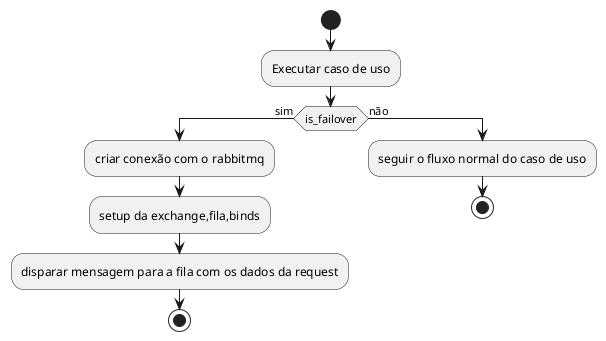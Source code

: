 @startuml failover
start

:Executar caso de uso;

if (is_failover) then (sim)
  :criar conexão com o rabbitmq;
  :setup da exchange,fila,binds;
  :disparar mensagem para a fila com os dados da request;
  stop
else (não)
  :seguir o fluxo normal do caso de uso;
  stop
endif

@enduml
